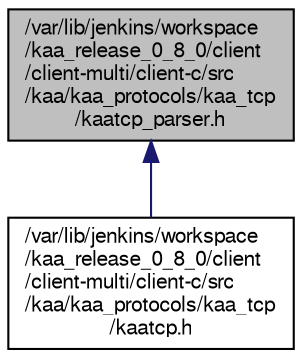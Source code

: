 digraph "/var/lib/jenkins/workspace/kaa_release_0_8_0/client/client-multi/client-c/src/kaa/kaa_protocols/kaa_tcp/kaatcp_parser.h"
{
  bgcolor="transparent";
  edge [fontname="FreeSans",fontsize="10",labelfontname="FreeSans",labelfontsize="10"];
  node [fontname="FreeSans",fontsize="10",shape=record];
  Node1 [label="/var/lib/jenkins/workspace\l/kaa_release_0_8_0/client\l/client-multi/client-c/src\l/kaa/kaa_protocols/kaa_tcp\l/kaatcp_parser.h",height=0.2,width=0.4,color="black", fillcolor="grey75", style="filled" fontcolor="black"];
  Node1 -> Node2 [dir="back",color="midnightblue",fontsize="10",style="solid",fontname="FreeSans"];
  Node2 [label="/var/lib/jenkins/workspace\l/kaa_release_0_8_0/client\l/client-multi/client-c/src\l/kaa/kaa_protocols/kaa_tcp\l/kaatcp.h",height=0.2,width=0.4,color="black",URL="$kaatcp_8h.html"];
}
